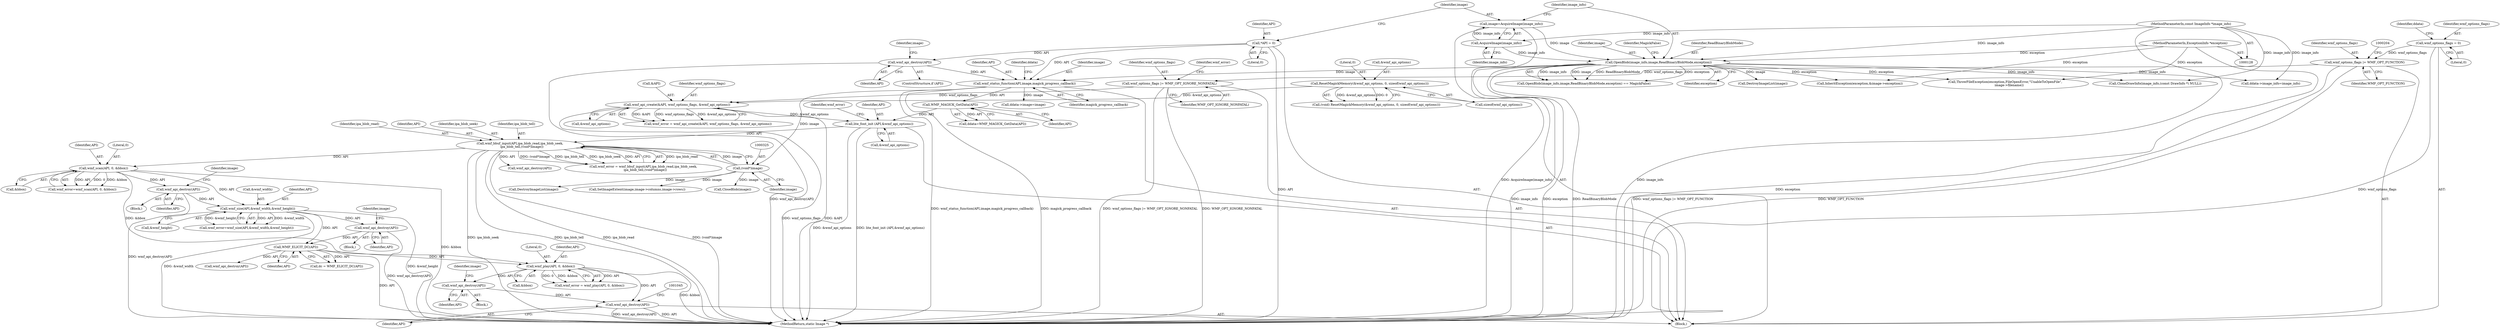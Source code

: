 digraph "0_ImageMagick_f6e9d0d9955e85bdd7540b251cd50d598dacc5e6_74@pointer" {
"1001042" [label="(Call,wmf_api_destroy(API))"];
"1000989" [label="(Call,wmf_api_destroy(API))"];
"1000979" [label="(Call,wmf_play(API, 0, &bbox))"];
"1000790" [label="(Call,WMF_ELICIT_DC(API))"];
"1000472" [label="(Call,wmf_size(API,&wmf_width,&wmf_height))"];
"1000382" [label="(Call,wmf_scan(API, 0, &bbox))"];
"1000319" [label="(Call,wmf_bbuf_input(API,ipa_blob_read,ipa_blob_seek,\n    ipa_blob_tell,(void*)image))"];
"1000313" [label="(Call,lite_font_init (API,&wmf_api_options))"];
"1000264" [label="(Call,WMF_MAGICK_GetData(API))"];
"1000258" [label="(Call,wmf_status_function(API,image,magick_progress_callback))"];
"1000234" [label="(Call,wmf_api_destroy(API))"];
"1000155" [label="(Call,*API = 0)"];
"1000166" [label="(Call,OpenBlob(image_info,image,ReadBinaryBlobMode,exception))"];
"1000162" [label="(Call,AcquireImage(image_info))"];
"1000129" [label="(MethodParameterIn,const ImageInfo *image_info)"];
"1000160" [label="(Call,image=AcquireImage(image_info))"];
"1000130" [label="(MethodParameterIn,ExceptionInfo *exception)"];
"1000221" [label="(Call,wmf_api_create(&API, wmf_options_flags, &wmf_api_options))"];
"1000216" [label="(Call,wmf_options_flags |= WMF_OPT_IGNORE_NONFATAL)"];
"1000200" [label="(Call,wmf_options_flags |= WMF_OPT_FUNCTION)"];
"1000146" [label="(Call,wmf_options_flags = 0)"];
"1000205" [label="(Call,ResetMagickMemory(&wmf_api_options, 0, sizeof(wmf_api_options)))"];
"1000324" [label="(Call,(void*)image)"];
"1000392" [label="(Call,wmf_api_destroy(API))"];
"1000483" [label="(Call,wmf_api_destroy(API))"];
"1000877" [label="(Call,CloseBlob(image))"];
"1000225" [label="(Call,&wmf_api_options)"];
"1000382" [label="(Call,wmf_scan(API, 0, &bbox))"];
"1000981" [label="(Literal,0)"];
"1000234" [label="(Call,wmf_api_destroy(API))"];
"1000130" [label="(MethodParameterIn,ExceptionInfo *exception)"];
"1000162" [label="(Call,AcquireImage(image_info))"];
"1000314" [label="(Identifier,API)"];
"1000194" [label="(Call,DestroyImageList(image))"];
"1000219" [label="(Call,wmf_error = wmf_api_create(&API, wmf_options_flags, &wmf_api_options))"];
"1000271" [label="(Call,ddata->image_info=image_info)"];
"1000131" [label="(Block,)"];
"1000263" [label="(Identifier,ddata)"];
"1000260" [label="(Identifier,image)"];
"1000988" [label="(Block,)"];
"1000482" [label="(Block,)"];
"1000280" [label="(Call,CloneDrawInfo(image_info,(const DrawInfo *) NULL))"];
"1000397" [label="(Identifier,image)"];
"1001050" [label="(MethodReturn,static Image *)"];
"1000321" [label="(Identifier,ipa_blob_read)"];
"1000262" [label="(Call,ddata=WMF_MAGICK_GetData(API))"];
"1000384" [label="(Literal,0)"];
"1000224" [label="(Identifier,wmf_options_flags)"];
"1000320" [label="(Identifier,API)"];
"1000152" [label="(Identifier,ddata)"];
"1000165" [label="(Call,OpenBlob(image_info,image,ReadBinaryBlobMode,exception) == MagickFalse)"];
"1000222" [label="(Call,&API)"];
"1000362" [label="(Call,DestroyImageList(image))"];
"1000909" [label="(Call,InheritException(exception,&image->exception))"];
"1000476" [label="(Call,&wmf_height)"];
"1000313" [label="(Call,lite_font_init (API,&wmf_api_options))"];
"1000216" [label="(Call,wmf_options_flags |= WMF_OPT_IGNORE_NONFATAL)"];
"1000788" [label="(Call,dc = WMF_ELICIT_DC(API))"];
"1000148" [label="(Literal,0)"];
"1000147" [label="(Identifier,wmf_options_flags)"];
"1000790" [label="(Call,WMF_ELICIT_DC(API))"];
"1000239" [label="(Identifier,image)"];
"1000319" [label="(Call,wmf_bbuf_input(API,ipa_blob_read,ipa_blob_seek,\n    ipa_blob_tell,(void*)image))"];
"1000326" [label="(Identifier,image)"];
"1000146" [label="(Call,wmf_options_flags = 0)"];
"1000168" [label="(Identifier,image)"];
"1000474" [label="(Call,&wmf_width)"];
"1000220" [label="(Identifier,wmf_error)"];
"1000161" [label="(Identifier,image)"];
"1000156" [label="(Identifier,API)"];
"1001043" [label="(Identifier,API)"];
"1000472" [label="(Call,wmf_size(API,&wmf_width,&wmf_height))"];
"1000315" [label="(Call,&wmf_api_options)"];
"1000163" [label="(Identifier,image_info)"];
"1000392" [label="(Call,wmf_api_destroy(API))"];
"1000155" [label="(Call,*API = 0)"];
"1000203" [label="(Call,(void) ResetMagickMemory(&wmf_api_options, 0, sizeof(wmf_api_options)))"];
"1000488" [label="(Identifier,image)"];
"1000484" [label="(Identifier,API)"];
"1000791" [label="(Identifier,API)"];
"1000332" [label="(Call,wmf_api_destroy(API))"];
"1000383" [label="(Identifier,API)"];
"1000989" [label="(Call,wmf_api_destroy(API))"];
"1000206" [label="(Call,&wmf_api_options)"];
"1000318" [label="(Identifier,wmf_error)"];
"1000473" [label="(Identifier,API)"];
"1000232" [label="(ControlStructure,if (API))"];
"1000218" [label="(Identifier,WMF_OPT_IGNORE_NONFATAL)"];
"1000380" [label="(Call,wmf_error=wmf_scan(API, 0, &bbox))"];
"1000221" [label="(Call,wmf_api_create(&API, wmf_options_flags, &wmf_api_options))"];
"1000980" [label="(Identifier,API)"];
"1000324" [label="(Call,(void*)image)"];
"1000171" [label="(Identifier,MagickFalse)"];
"1000266" [label="(Call,ddata->image=image)"];
"1000235" [label="(Identifier,API)"];
"1000483" [label="(Call,wmf_api_destroy(API))"];
"1000129" [label="(MethodParameterIn,const ImageInfo *image_info)"];
"1000873" [label="(Call,wmf_api_destroy(API))"];
"1000200" [label="(Call,wmf_options_flags |= WMF_OPT_FUNCTION)"];
"1000261" [label="(Identifier,magick_progress_callback)"];
"1000209" [label="(Call,sizeof(wmf_api_options))"];
"1000353" [label="(Call,ThrowFileException(exception,FileOpenError,\"UnableToOpenFile\",\n        image->filename))"];
"1000470" [label="(Call,wmf_error=wmf_size(API,&wmf_width,&wmf_height))"];
"1000977" [label="(Call,wmf_error = wmf_play(API, 0, &bbox))"];
"1000264" [label="(Call,WMF_MAGICK_GetData(API))"];
"1000166" [label="(Call,OpenBlob(image_info,image,ReadBinaryBlobMode,exception))"];
"1000994" [label="(Identifier,image)"];
"1000170" [label="(Identifier,exception)"];
"1000258" [label="(Call,wmf_status_function(API,image,magick_progress_callback))"];
"1000982" [label="(Call,&bbox)"];
"1000160" [label="(Call,image=AcquireImage(image_info))"];
"1000990" [label="(Identifier,API)"];
"1000208" [label="(Literal,0)"];
"1000322" [label="(Identifier,ipa_blob_seek)"];
"1000157" [label="(Literal,0)"];
"1000393" [label="(Identifier,API)"];
"1000896" [label="(Call,SetImageExtent(image,image->columns,image->rows))"];
"1000317" [label="(Call,wmf_error = wmf_bbuf_input(API,ipa_blob_read,ipa_blob_seek,\n    ipa_blob_tell,(void*)image))"];
"1000201" [label="(Identifier,wmf_options_flags)"];
"1000979" [label="(Call,wmf_play(API, 0, &bbox))"];
"1000265" [label="(Identifier,API)"];
"1000202" [label="(Identifier,WMF_OPT_FUNCTION)"];
"1000169" [label="(Identifier,ReadBinaryBlobMode)"];
"1000259" [label="(Identifier,API)"];
"1000205" [label="(Call,ResetMagickMemory(&wmf_api_options, 0, sizeof(wmf_api_options)))"];
"1000323" [label="(Identifier,ipa_blob_tell)"];
"1000391" [label="(Block,)"];
"1000217" [label="(Identifier,wmf_options_flags)"];
"1001042" [label="(Call,wmf_api_destroy(API))"];
"1000385" [label="(Call,&bbox)"];
"1000167" [label="(Identifier,image_info)"];
"1001042" -> "1000131"  [label="AST: "];
"1001042" -> "1001043"  [label="CFG: "];
"1001043" -> "1001042"  [label="AST: "];
"1001045" -> "1001042"  [label="CFG: "];
"1001042" -> "1001050"  [label="DDG: wmf_api_destroy(API)"];
"1001042" -> "1001050"  [label="DDG: API"];
"1000989" -> "1001042"  [label="DDG: API"];
"1000979" -> "1001042"  [label="DDG: API"];
"1000989" -> "1000988"  [label="AST: "];
"1000989" -> "1000990"  [label="CFG: "];
"1000990" -> "1000989"  [label="AST: "];
"1000994" -> "1000989"  [label="CFG: "];
"1000979" -> "1000989"  [label="DDG: API"];
"1000979" -> "1000977"  [label="AST: "];
"1000979" -> "1000982"  [label="CFG: "];
"1000980" -> "1000979"  [label="AST: "];
"1000981" -> "1000979"  [label="AST: "];
"1000982" -> "1000979"  [label="AST: "];
"1000977" -> "1000979"  [label="CFG: "];
"1000979" -> "1001050"  [label="DDG: &bbox"];
"1000979" -> "1000977"  [label="DDG: API"];
"1000979" -> "1000977"  [label="DDG: 0"];
"1000979" -> "1000977"  [label="DDG: &bbox"];
"1000790" -> "1000979"  [label="DDG: API"];
"1000382" -> "1000979"  [label="DDG: &bbox"];
"1000790" -> "1000788"  [label="AST: "];
"1000790" -> "1000791"  [label="CFG: "];
"1000791" -> "1000790"  [label="AST: "];
"1000788" -> "1000790"  [label="CFG: "];
"1000790" -> "1001050"  [label="DDG: API"];
"1000790" -> "1000788"  [label="DDG: API"];
"1000472" -> "1000790"  [label="DDG: API"];
"1000483" -> "1000790"  [label="DDG: API"];
"1000790" -> "1000873"  [label="DDG: API"];
"1000472" -> "1000470"  [label="AST: "];
"1000472" -> "1000476"  [label="CFG: "];
"1000473" -> "1000472"  [label="AST: "];
"1000474" -> "1000472"  [label="AST: "];
"1000476" -> "1000472"  [label="AST: "];
"1000470" -> "1000472"  [label="CFG: "];
"1000472" -> "1001050"  [label="DDG: &wmf_height"];
"1000472" -> "1001050"  [label="DDG: &wmf_width"];
"1000472" -> "1000470"  [label="DDG: API"];
"1000472" -> "1000470"  [label="DDG: &wmf_width"];
"1000472" -> "1000470"  [label="DDG: &wmf_height"];
"1000382" -> "1000472"  [label="DDG: API"];
"1000392" -> "1000472"  [label="DDG: API"];
"1000472" -> "1000483"  [label="DDG: API"];
"1000382" -> "1000380"  [label="AST: "];
"1000382" -> "1000385"  [label="CFG: "];
"1000383" -> "1000382"  [label="AST: "];
"1000384" -> "1000382"  [label="AST: "];
"1000385" -> "1000382"  [label="AST: "];
"1000380" -> "1000382"  [label="CFG: "];
"1000382" -> "1001050"  [label="DDG: &bbox"];
"1000382" -> "1000380"  [label="DDG: API"];
"1000382" -> "1000380"  [label="DDG: 0"];
"1000382" -> "1000380"  [label="DDG: &bbox"];
"1000319" -> "1000382"  [label="DDG: API"];
"1000382" -> "1000392"  [label="DDG: API"];
"1000319" -> "1000317"  [label="AST: "];
"1000319" -> "1000324"  [label="CFG: "];
"1000320" -> "1000319"  [label="AST: "];
"1000321" -> "1000319"  [label="AST: "];
"1000322" -> "1000319"  [label="AST: "];
"1000323" -> "1000319"  [label="AST: "];
"1000324" -> "1000319"  [label="AST: "];
"1000317" -> "1000319"  [label="CFG: "];
"1000319" -> "1001050"  [label="DDG: (void*)image"];
"1000319" -> "1001050"  [label="DDG: ipa_blob_seek"];
"1000319" -> "1001050"  [label="DDG: ipa_blob_tell"];
"1000319" -> "1001050"  [label="DDG: ipa_blob_read"];
"1000319" -> "1000317"  [label="DDG: ipa_blob_read"];
"1000319" -> "1000317"  [label="DDG: (void*)image"];
"1000319" -> "1000317"  [label="DDG: ipa_blob_tell"];
"1000319" -> "1000317"  [label="DDG: ipa_blob_seek"];
"1000319" -> "1000317"  [label="DDG: API"];
"1000313" -> "1000319"  [label="DDG: API"];
"1000324" -> "1000319"  [label="DDG: image"];
"1000319" -> "1000332"  [label="DDG: API"];
"1000313" -> "1000131"  [label="AST: "];
"1000313" -> "1000315"  [label="CFG: "];
"1000314" -> "1000313"  [label="AST: "];
"1000315" -> "1000313"  [label="AST: "];
"1000318" -> "1000313"  [label="CFG: "];
"1000313" -> "1001050"  [label="DDG: &wmf_api_options"];
"1000313" -> "1001050"  [label="DDG: lite_font_init (API,&wmf_api_options)"];
"1000264" -> "1000313"  [label="DDG: API"];
"1000221" -> "1000313"  [label="DDG: &wmf_api_options"];
"1000264" -> "1000262"  [label="AST: "];
"1000264" -> "1000265"  [label="CFG: "];
"1000265" -> "1000264"  [label="AST: "];
"1000262" -> "1000264"  [label="CFG: "];
"1000264" -> "1000262"  [label="DDG: API"];
"1000258" -> "1000264"  [label="DDG: API"];
"1000258" -> "1000131"  [label="AST: "];
"1000258" -> "1000261"  [label="CFG: "];
"1000259" -> "1000258"  [label="AST: "];
"1000260" -> "1000258"  [label="AST: "];
"1000261" -> "1000258"  [label="AST: "];
"1000263" -> "1000258"  [label="CFG: "];
"1000258" -> "1001050"  [label="DDG: wmf_status_function(API,image,magick_progress_callback)"];
"1000258" -> "1001050"  [label="DDG: magick_progress_callback"];
"1000234" -> "1000258"  [label="DDG: API"];
"1000155" -> "1000258"  [label="DDG: API"];
"1000166" -> "1000258"  [label="DDG: image"];
"1000258" -> "1000266"  [label="DDG: image"];
"1000258" -> "1000324"  [label="DDG: image"];
"1000234" -> "1000232"  [label="AST: "];
"1000234" -> "1000235"  [label="CFG: "];
"1000235" -> "1000234"  [label="AST: "];
"1000239" -> "1000234"  [label="CFG: "];
"1000234" -> "1001050"  [label="DDG: wmf_api_destroy(API)"];
"1000155" -> "1000234"  [label="DDG: API"];
"1000155" -> "1000131"  [label="AST: "];
"1000155" -> "1000157"  [label="CFG: "];
"1000156" -> "1000155"  [label="AST: "];
"1000157" -> "1000155"  [label="AST: "];
"1000161" -> "1000155"  [label="CFG: "];
"1000155" -> "1001050"  [label="DDG: API"];
"1000166" -> "1000165"  [label="AST: "];
"1000166" -> "1000170"  [label="CFG: "];
"1000167" -> "1000166"  [label="AST: "];
"1000168" -> "1000166"  [label="AST: "];
"1000169" -> "1000166"  [label="AST: "];
"1000170" -> "1000166"  [label="AST: "];
"1000171" -> "1000166"  [label="CFG: "];
"1000166" -> "1001050"  [label="DDG: ReadBinaryBlobMode"];
"1000166" -> "1001050"  [label="DDG: image_info"];
"1000166" -> "1001050"  [label="DDG: exception"];
"1000166" -> "1000165"  [label="DDG: image_info"];
"1000166" -> "1000165"  [label="DDG: image"];
"1000166" -> "1000165"  [label="DDG: ReadBinaryBlobMode"];
"1000166" -> "1000165"  [label="DDG: exception"];
"1000162" -> "1000166"  [label="DDG: image_info"];
"1000129" -> "1000166"  [label="DDG: image_info"];
"1000160" -> "1000166"  [label="DDG: image"];
"1000130" -> "1000166"  [label="DDG: exception"];
"1000166" -> "1000194"  [label="DDG: image"];
"1000166" -> "1000271"  [label="DDG: image_info"];
"1000166" -> "1000280"  [label="DDG: image_info"];
"1000166" -> "1000353"  [label="DDG: exception"];
"1000166" -> "1000909"  [label="DDG: exception"];
"1000162" -> "1000160"  [label="AST: "];
"1000162" -> "1000163"  [label="CFG: "];
"1000163" -> "1000162"  [label="AST: "];
"1000160" -> "1000162"  [label="CFG: "];
"1000162" -> "1000160"  [label="DDG: image_info"];
"1000129" -> "1000162"  [label="DDG: image_info"];
"1000129" -> "1000128"  [label="AST: "];
"1000129" -> "1001050"  [label="DDG: image_info"];
"1000129" -> "1000271"  [label="DDG: image_info"];
"1000129" -> "1000280"  [label="DDG: image_info"];
"1000160" -> "1000131"  [label="AST: "];
"1000161" -> "1000160"  [label="AST: "];
"1000167" -> "1000160"  [label="CFG: "];
"1000160" -> "1001050"  [label="DDG: AcquireImage(image_info)"];
"1000130" -> "1000128"  [label="AST: "];
"1000130" -> "1001050"  [label="DDG: exception"];
"1000130" -> "1000353"  [label="DDG: exception"];
"1000130" -> "1000909"  [label="DDG: exception"];
"1000221" -> "1000219"  [label="AST: "];
"1000221" -> "1000225"  [label="CFG: "];
"1000222" -> "1000221"  [label="AST: "];
"1000224" -> "1000221"  [label="AST: "];
"1000225" -> "1000221"  [label="AST: "];
"1000219" -> "1000221"  [label="CFG: "];
"1000221" -> "1001050"  [label="DDG: &API"];
"1000221" -> "1001050"  [label="DDG: wmf_options_flags"];
"1000221" -> "1000219"  [label="DDG: &API"];
"1000221" -> "1000219"  [label="DDG: wmf_options_flags"];
"1000221" -> "1000219"  [label="DDG: &wmf_api_options"];
"1000216" -> "1000221"  [label="DDG: wmf_options_flags"];
"1000205" -> "1000221"  [label="DDG: &wmf_api_options"];
"1000216" -> "1000131"  [label="AST: "];
"1000216" -> "1000218"  [label="CFG: "];
"1000217" -> "1000216"  [label="AST: "];
"1000218" -> "1000216"  [label="AST: "];
"1000220" -> "1000216"  [label="CFG: "];
"1000216" -> "1001050"  [label="DDG: wmf_options_flags |= WMF_OPT_IGNORE_NONFATAL"];
"1000216" -> "1001050"  [label="DDG: WMF_OPT_IGNORE_NONFATAL"];
"1000200" -> "1000216"  [label="DDG: wmf_options_flags"];
"1000200" -> "1000131"  [label="AST: "];
"1000200" -> "1000202"  [label="CFG: "];
"1000201" -> "1000200"  [label="AST: "];
"1000202" -> "1000200"  [label="AST: "];
"1000204" -> "1000200"  [label="CFG: "];
"1000200" -> "1001050"  [label="DDG: wmf_options_flags |= WMF_OPT_FUNCTION"];
"1000200" -> "1001050"  [label="DDG: WMF_OPT_FUNCTION"];
"1000146" -> "1000200"  [label="DDG: wmf_options_flags"];
"1000146" -> "1000131"  [label="AST: "];
"1000146" -> "1000148"  [label="CFG: "];
"1000147" -> "1000146"  [label="AST: "];
"1000148" -> "1000146"  [label="AST: "];
"1000152" -> "1000146"  [label="CFG: "];
"1000146" -> "1001050"  [label="DDG: wmf_options_flags"];
"1000205" -> "1000203"  [label="AST: "];
"1000205" -> "1000209"  [label="CFG: "];
"1000206" -> "1000205"  [label="AST: "];
"1000208" -> "1000205"  [label="AST: "];
"1000209" -> "1000205"  [label="AST: "];
"1000203" -> "1000205"  [label="CFG: "];
"1000205" -> "1000203"  [label="DDG: &wmf_api_options"];
"1000205" -> "1000203"  [label="DDG: 0"];
"1000324" -> "1000326"  [label="CFG: "];
"1000325" -> "1000324"  [label="AST: "];
"1000326" -> "1000324"  [label="AST: "];
"1000324" -> "1000362"  [label="DDG: image"];
"1000324" -> "1000877"  [label="DDG: image"];
"1000324" -> "1000896"  [label="DDG: image"];
"1000392" -> "1000391"  [label="AST: "];
"1000392" -> "1000393"  [label="CFG: "];
"1000393" -> "1000392"  [label="AST: "];
"1000397" -> "1000392"  [label="CFG: "];
"1000392" -> "1001050"  [label="DDG: wmf_api_destroy(API)"];
"1000483" -> "1000482"  [label="AST: "];
"1000483" -> "1000484"  [label="CFG: "];
"1000484" -> "1000483"  [label="AST: "];
"1000488" -> "1000483"  [label="CFG: "];
"1000483" -> "1001050"  [label="DDG: wmf_api_destroy(API)"];
}
